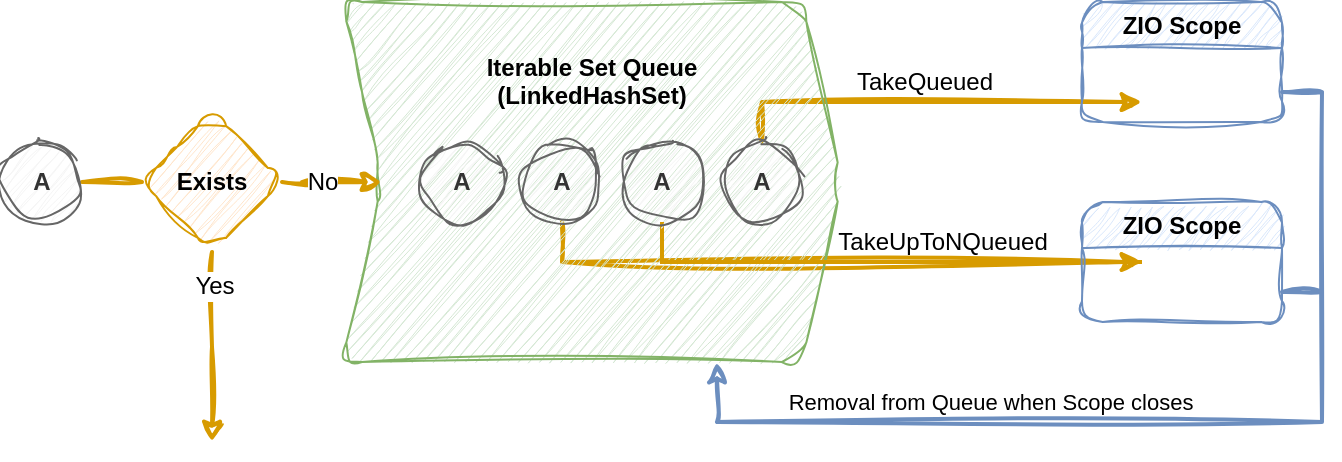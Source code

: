 <mxfile version="24.0.1" type="github">
  <diagram name="Page-1" id="VRmVRaxK5VWEo5to7TwO">
    <mxGraphModel dx="1105" dy="721" grid="1" gridSize="10" guides="1" tooltips="1" connect="1" arrows="1" fold="1" page="1" pageScale="1" pageWidth="850" pageHeight="1100" math="0" shadow="0">
      <root>
        <mxCell id="0" />
        <mxCell id="1" parent="0" />
        <mxCell id="Xf3rw-poUCyyRdlzcPR5-9" style="edgeStyle=orthogonalEdgeStyle;rounded=0;orthogonalLoop=1;jettySize=auto;html=1;fillColor=#ffe6cc;strokeColor=#d79b00;strokeWidth=2;sketch=1;curveFitting=1;jiggle=2;exitX=0.5;exitY=0;exitDx=0;exitDy=0;" edge="1" parent="1" source="Xf3rw-poUCyyRdlzcPR5-22">
          <mxGeometry relative="1" as="geometry">
            <mxPoint x="650" y="300" as="targetPoint" />
            <mxPoint x="460" y="192" as="sourcePoint" />
            <Array as="points">
              <mxPoint x="460" y="300" />
            </Array>
          </mxGeometry>
        </mxCell>
        <mxCell id="Xf3rw-poUCyyRdlzcPR5-11" value="TakeQueued" style="edgeLabel;html=1;align=center;verticalAlign=middle;resizable=0;points=[];labelBackgroundColor=none;fontSize=12;" vertex="1" connectable="0" parent="Xf3rw-poUCyyRdlzcPR5-9">
          <mxGeometry x="0.88" relative="1" as="geometry">
            <mxPoint x="-97" y="-10" as="offset" />
          </mxGeometry>
        </mxCell>
        <mxCell id="Xf3rw-poUCyyRdlzcPR5-10" style="edgeStyle=orthogonalEdgeStyle;rounded=0;orthogonalLoop=1;jettySize=auto;html=1;exitX=0.5;exitY=1;exitDx=0;exitDy=0;fillColor=#ffe6cc;strokeColor=#d79b00;shadow=0;textShadow=0;sketch=1;curveFitting=1;jiggle=2;strokeWidth=2;" edge="1" parent="1" source="Xf3rw-poUCyyRdlzcPR5-20">
          <mxGeometry relative="1" as="geometry">
            <mxPoint x="650" y="380" as="targetPoint" />
            <mxPoint x="470.001" y="569.997" as="sourcePoint" />
            <Array as="points">
              <mxPoint x="360" y="380" />
            </Array>
          </mxGeometry>
        </mxCell>
        <mxCell id="Xf3rw-poUCyyRdlzcPR5-12" value="TakeUpToNQueued" style="edgeLabel;html=1;align=center;verticalAlign=middle;resizable=0;points=[];fontSize=12;labelBackgroundColor=none;" vertex="1" connectable="0" parent="Xf3rw-poUCyyRdlzcPR5-10">
          <mxGeometry x="-0.239" y="1" relative="1" as="geometry">
            <mxPoint x="92" y="-9" as="offset" />
          </mxGeometry>
        </mxCell>
        <mxCell id="Xf3rw-poUCyyRdlzcPR5-1" value="Iterable Set Queue&lt;br&gt;&lt;div&gt;(LinkedHashSet)&lt;/div&gt;&lt;div&gt;&lt;br&gt;&lt;/div&gt;&lt;div&gt;&lt;br&gt;&lt;/div&gt;&lt;div&gt;&lt;br&gt;&lt;/div&gt;&lt;div&gt;&lt;br&gt;&lt;/div&gt;&lt;div&gt;&lt;br&gt;&lt;/div&gt;&lt;div&gt;&lt;br&gt;&lt;/div&gt;&lt;div&gt;&lt;br&gt;&lt;/div&gt;" style="shape=step;perimeter=stepPerimeter;whiteSpace=wrap;html=1;fixedSize=1;rounded=1;sketch=1;curveFitting=1;jiggle=2;fillColor=#d5e8d4;strokeColor=#82b366;shadow=0;textShadow=0;fontStyle=1" vertex="1" parent="1">
          <mxGeometry x="250" y="250" width="250" height="180" as="geometry" />
        </mxCell>
        <mxCell id="Xf3rw-poUCyyRdlzcPR5-15" style="edgeStyle=orthogonalEdgeStyle;rounded=0;orthogonalLoop=1;jettySize=auto;html=1;exitX=0;exitY=0.5;exitDx=0;exitDy=0;fillColor=#ffe6cc;strokeColor=#d79b00;strokeWidth=2;endArrow=none;endFill=0;sketch=1;curveFitting=1;jiggle=2;entryX=1;entryY=0.5;entryDx=0;entryDy=0;" edge="1" parent="1" source="Xf3rw-poUCyyRdlzcPR5-2" target="Xf3rw-poUCyyRdlzcPR5-17">
          <mxGeometry relative="1" as="geometry">
            <mxPoint x="130" y="340" as="targetPoint" />
          </mxGeometry>
        </mxCell>
        <mxCell id="Xf3rw-poUCyyRdlzcPR5-2" value="Exists" style="rhombus;whiteSpace=wrap;html=1;fillColor=#ffe6cc;strokeColor=#d79b00;rounded=1;sketch=1;curveFitting=1;jiggle=2;shadow=0;textShadow=0;fontStyle=1" vertex="1" parent="1">
          <mxGeometry x="150" y="305" width="70" height="70" as="geometry" />
        </mxCell>
        <mxCell id="Xf3rw-poUCyyRdlzcPR5-3" style="edgeStyle=orthogonalEdgeStyle;rounded=0;orthogonalLoop=1;jettySize=auto;html=1;exitX=1;exitY=0.5;exitDx=0;exitDy=0;shadow=0;textShadow=0;sketch=1;curveFitting=1;jiggle=2;flowAnimation=0;fillColor=#ffe6cc;strokeColor=#d79b00;strokeWidth=2;entryX=0;entryY=0.5;entryDx=0;entryDy=0;" edge="1" parent="1" source="Xf3rw-poUCyyRdlzcPR5-2" target="Xf3rw-poUCyyRdlzcPR5-1">
          <mxGeometry relative="1" as="geometry">
            <mxPoint x="200" y="205" as="sourcePoint" />
            <mxPoint x="460" y="205" as="targetPoint" />
          </mxGeometry>
        </mxCell>
        <mxCell id="Xf3rw-poUCyyRdlzcPR5-4" value="No" style="edgeLabel;html=1;align=center;verticalAlign=middle;resizable=0;points=[];labelBackgroundColor=default;fontSize=12;spacingTop=0;labelBorderColor=none;" vertex="1" connectable="0" parent="Xf3rw-poUCyyRdlzcPR5-3">
          <mxGeometry x="0.32" y="-2" relative="1" as="geometry">
            <mxPoint x="-6" y="-2" as="offset" />
          </mxGeometry>
        </mxCell>
        <mxCell id="Xf3rw-poUCyyRdlzcPR5-5" style="edgeStyle=orthogonalEdgeStyle;rounded=0;orthogonalLoop=1;jettySize=auto;html=1;exitX=0.5;exitY=1;exitDx=0;exitDy=0;shadow=0;textShadow=0;sketch=1;curveFitting=1;jiggle=2;flowAnimation=0;fillColor=#ffe6cc;strokeColor=#d79b00;strokeWidth=2;" edge="1" parent="1" source="Xf3rw-poUCyyRdlzcPR5-2">
          <mxGeometry relative="1" as="geometry">
            <mxPoint x="230" y="350" as="sourcePoint" />
            <mxPoint x="185" y="470" as="targetPoint" />
          </mxGeometry>
        </mxCell>
        <mxCell id="Xf3rw-poUCyyRdlzcPR5-6" value="Yes" style="edgeLabel;html=1;align=center;verticalAlign=middle;resizable=0;points=[];labelBackgroundColor=default;fontSize=12;spacingTop=2;" vertex="1" connectable="0" parent="Xf3rw-poUCyyRdlzcPR5-5">
          <mxGeometry x="0.32" y="-2" relative="1" as="geometry">
            <mxPoint x="2" y="-47" as="offset" />
          </mxGeometry>
        </mxCell>
        <mxCell id="Xf3rw-poUCyyRdlzcPR5-13" style="edgeStyle=orthogonalEdgeStyle;rounded=0;orthogonalLoop=1;jettySize=auto;html=1;entryX=0.75;entryY=1;entryDx=0;entryDy=0;fillColor=#dae8fc;strokeColor=#6c8ebf;strokeWidth=2;sketch=1;curveFitting=1;jiggle=2;exitX=1;exitY=0.75;exitDx=0;exitDy=0;" edge="1" parent="1" source="Xf3rw-poUCyyRdlzcPR5-8" target="Xf3rw-poUCyyRdlzcPR5-1">
          <mxGeometry relative="1" as="geometry">
            <Array as="points">
              <mxPoint x="740" y="295" />
              <mxPoint x="740" y="460" />
              <mxPoint x="438" y="460" />
            </Array>
          </mxGeometry>
        </mxCell>
        <mxCell id="Xf3rw-poUCyyRdlzcPR5-14" value="Removal from Queue when Scope closes" style="edgeLabel;html=1;align=center;verticalAlign=middle;resizable=0;points=[];" vertex="1" connectable="0" parent="Xf3rw-poUCyyRdlzcPR5-13">
          <mxGeometry x="-0.2" y="-2" relative="1" as="geometry">
            <mxPoint x="-144" y="-8" as="offset" />
          </mxGeometry>
        </mxCell>
        <mxCell id="Xf3rw-poUCyyRdlzcPR5-8" value="ZIO Scope" style="swimlane;whiteSpace=wrap;html=1;fillColor=#dae8fc;strokeColor=#6c8ebf;rounded=1;swimlaneLine=1;sketch=1;curveFitting=1;jiggle=2;" vertex="1" parent="1">
          <mxGeometry x="620" y="250" width="100" height="60" as="geometry" />
        </mxCell>
        <mxCell id="Xf3rw-poUCyyRdlzcPR5-17" value="&lt;b&gt;A&lt;/b&gt;" style="ellipse;whiteSpace=wrap;html=1;aspect=fixed;sketch=1;curveFitting=1;jiggle=2;fillColor=#f5f5f5;fontColor=#333333;strokeColor=#666666;" vertex="1" parent="1">
          <mxGeometry x="80" y="320" width="40" height="40" as="geometry" />
        </mxCell>
        <mxCell id="Xf3rw-poUCyyRdlzcPR5-19" value="&lt;b&gt;A&lt;/b&gt;" style="ellipse;whiteSpace=wrap;html=1;aspect=fixed;sketch=1;curveFitting=1;jiggle=2;fillColor=#f5f5f5;fontColor=#333333;strokeColor=#666666;" vertex="1" parent="1">
          <mxGeometry x="290" y="320" width="40" height="40" as="geometry" />
        </mxCell>
        <mxCell id="Xf3rw-poUCyyRdlzcPR5-20" value="&lt;b&gt;A&lt;/b&gt;" style="ellipse;whiteSpace=wrap;html=1;aspect=fixed;sketch=1;curveFitting=1;jiggle=2;fillColor=#f5f5f5;fontColor=#333333;strokeColor=#666666;" vertex="1" parent="1">
          <mxGeometry x="340" y="320" width="40" height="40" as="geometry" />
        </mxCell>
        <mxCell id="Xf3rw-poUCyyRdlzcPR5-26" style="edgeStyle=orthogonalEdgeStyle;rounded=0;orthogonalLoop=1;jettySize=auto;html=1;exitX=0.5;exitY=1;exitDx=0;exitDy=0;fillColor=#ffe6cc;strokeColor=#d79b00;strokeWidth=2;endArrow=none;endFill=0;" edge="1" parent="1" source="Xf3rw-poUCyyRdlzcPR5-21">
          <mxGeometry relative="1" as="geometry">
            <mxPoint x="650" y="380" as="targetPoint" />
            <Array as="points">
              <mxPoint x="410" y="380" />
            </Array>
          </mxGeometry>
        </mxCell>
        <mxCell id="Xf3rw-poUCyyRdlzcPR5-21" value="&lt;b&gt;A&lt;/b&gt;" style="ellipse;whiteSpace=wrap;html=1;aspect=fixed;sketch=1;curveFitting=1;jiggle=2;fillColor=#f5f5f5;fontColor=#333333;strokeColor=#666666;" vertex="1" parent="1">
          <mxGeometry x="390" y="320" width="40" height="40" as="geometry" />
        </mxCell>
        <mxCell id="Xf3rw-poUCyyRdlzcPR5-22" value="&lt;b&gt;A&lt;/b&gt;" style="ellipse;whiteSpace=wrap;html=1;aspect=fixed;sketch=1;curveFitting=1;jiggle=2;fillColor=#f5f5f5;fontColor=#333333;strokeColor=#666666;" vertex="1" parent="1">
          <mxGeometry x="440" y="320" width="40" height="40" as="geometry" />
        </mxCell>
        <mxCell id="Xf3rw-poUCyyRdlzcPR5-28" style="edgeStyle=orthogonalEdgeStyle;rounded=0;orthogonalLoop=1;jettySize=auto;html=1;exitX=1;exitY=0.75;exitDx=0;exitDy=0;strokeWidth=2;fillColor=#dae8fc;strokeColor=#6c8ebf;endArrow=none;endFill=0;sketch=1;curveFitting=1;jiggle=2;" edge="1" parent="1" source="Xf3rw-poUCyyRdlzcPR5-27">
          <mxGeometry relative="1" as="geometry">
            <mxPoint x="740" y="395" as="targetPoint" />
          </mxGeometry>
        </mxCell>
        <mxCell id="Xf3rw-poUCyyRdlzcPR5-27" value="ZIO Scope" style="swimlane;whiteSpace=wrap;html=1;fillColor=#dae8fc;strokeColor=#6c8ebf;rounded=1;swimlaneLine=1;sketch=1;curveFitting=1;jiggle=2;" vertex="1" parent="1">
          <mxGeometry x="620" y="350" width="100" height="60" as="geometry" />
        </mxCell>
      </root>
    </mxGraphModel>
  </diagram>
</mxfile>
